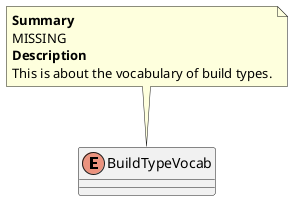 @startuml
enum BuildTypeVocab {
}
note top of BuildTypeVocab
<b>Summary</b>
MISSING
<b>Description</b>
This is about the vocabulary of build types.
end note
@enduml

